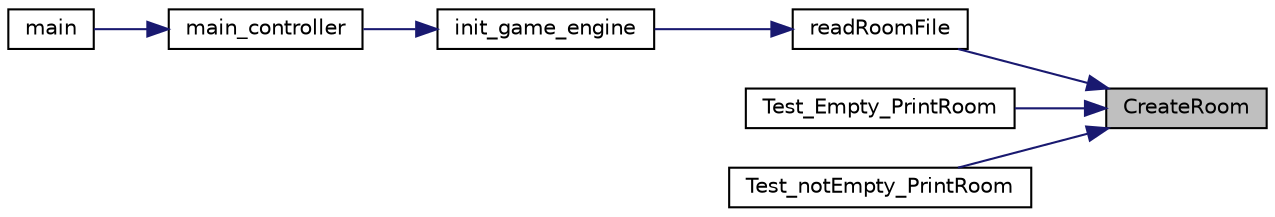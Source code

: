 digraph "CreateRoom"
{
 // LATEX_PDF_SIZE
  edge [fontname="Helvetica",fontsize="10",labelfontname="Helvetica",labelfontsize="10"];
  node [fontname="Helvetica",fontsize="10",shape=record];
  rankdir="RL";
  Node1 [label="CreateRoom",height=0.2,width=0.4,color="black", fillcolor="grey75", style="filled", fontcolor="black",tooltip=" "];
  Node1 -> Node2 [dir="back",color="midnightblue",fontsize="10",style="solid",fontname="Helvetica"];
  Node2 [label="readRoomFile",height=0.2,width=0.4,color="black", fillcolor="white", style="filled",URL="$model_8h.html#aa499044cef2d82d18f8cc9493aa3d053",tooltip=" "];
  Node2 -> Node3 [dir="back",color="midnightblue",fontsize="10",style="solid",fontname="Helvetica"];
  Node3 [label="init_game_engine",height=0.2,width=0.4,color="black", fillcolor="white", style="filled",URL="$controller_8h.html#ac83d7c0b0eb9d2d33fe69189040c3dee",tooltip=" "];
  Node3 -> Node4 [dir="back",color="midnightblue",fontsize="10",style="solid",fontname="Helvetica"];
  Node4 [label="main_controller",height=0.2,width=0.4,color="black", fillcolor="white", style="filled",URL="$controller_8h.html#ac2493e7346025d6f838332a06eedcbd3",tooltip=" "];
  Node4 -> Node5 [dir="back",color="midnightblue",fontsize="10",style="solid",fontname="Helvetica"];
  Node5 [label="main",height=0.2,width=0.4,color="black", fillcolor="white", style="filled",URL="$main_8c.html#a840291bc02cba5474a4cb46a9b9566fe",tooltip=" "];
  Node1 -> Node6 [dir="back",color="midnightblue",fontsize="10",style="solid",fontname="Helvetica"];
  Node6 [label="Test_Empty_PrintRoom",height=0.2,width=0.4,color="black", fillcolor="white", style="filled",URL="$_u_test_8c.html#a122c0048a49a0ae5764f7d20ef4314f0",tooltip=" "];
  Node1 -> Node7 [dir="back",color="midnightblue",fontsize="10",style="solid",fontname="Helvetica"];
  Node7 [label="Test_notEmpty_PrintRoom",height=0.2,width=0.4,color="black", fillcolor="white", style="filled",URL="$_u_test_8c.html#a977c542d354fb8348cca9e27e0c1dd88",tooltip=" "];
}
